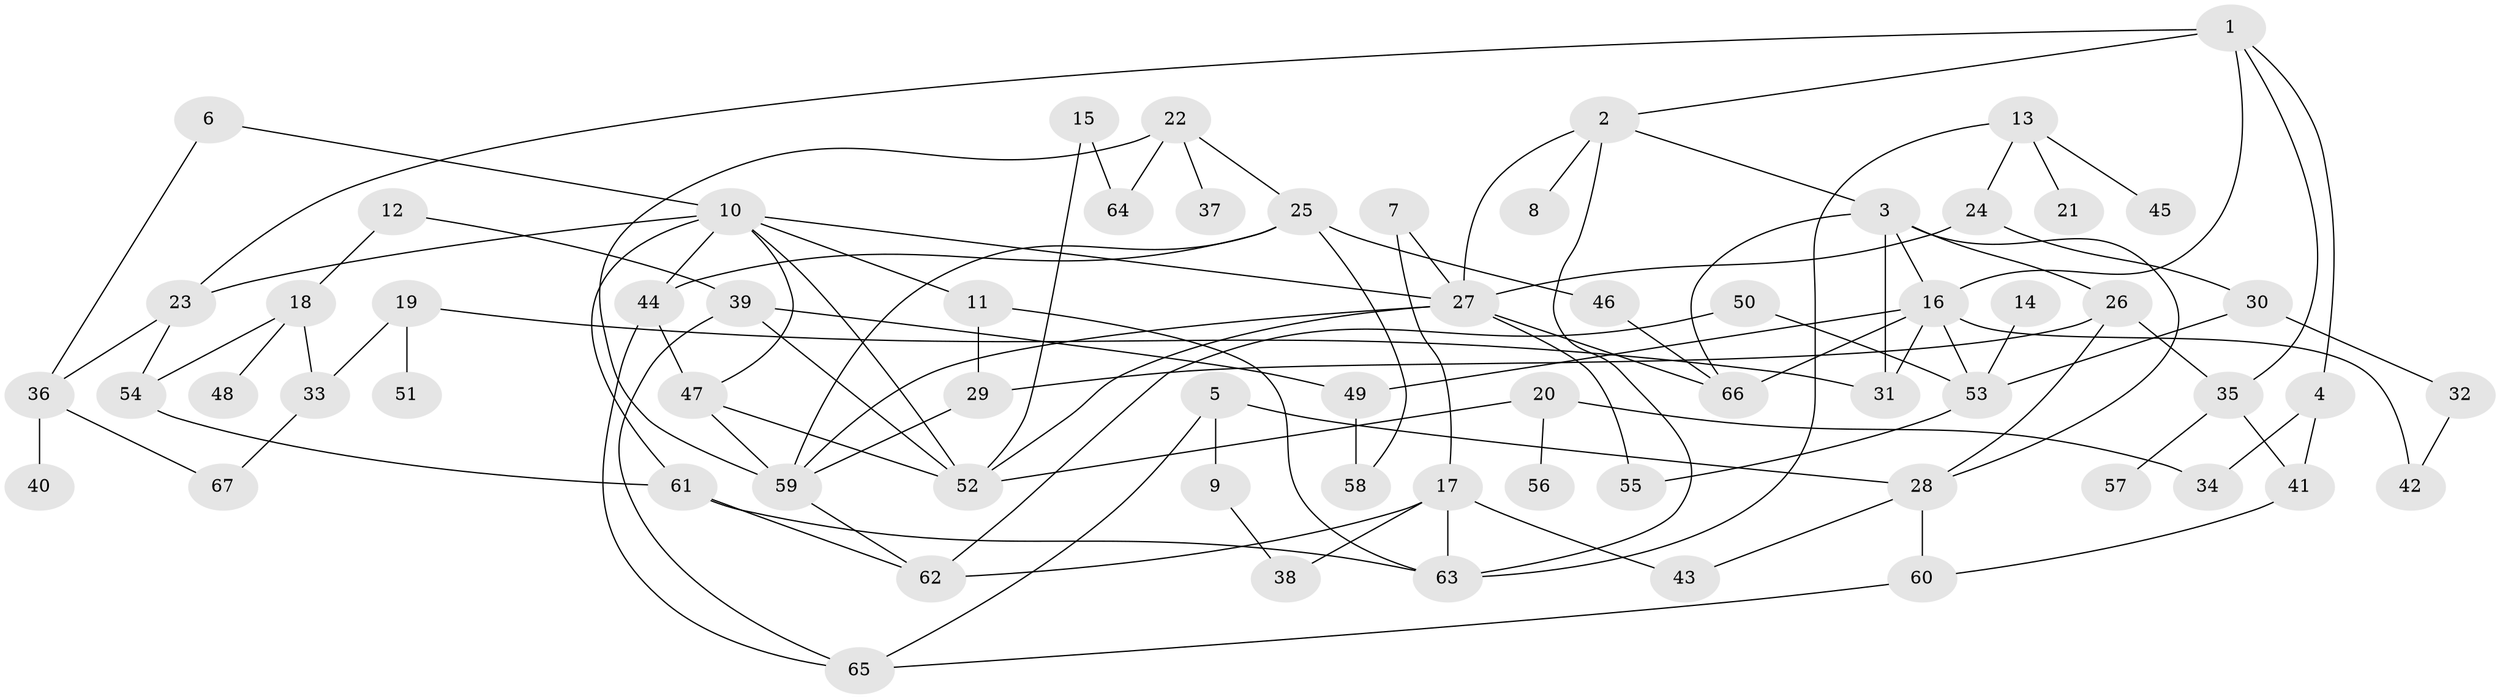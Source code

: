 // original degree distribution, {5: 0.08181818181818182, 3: 0.2, 6: 0.045454545454545456, 4: 0.10909090909090909, 2: 0.33636363636363636, 7: 0.00909090909090909, 9: 0.00909090909090909, 1: 0.20909090909090908}
// Generated by graph-tools (version 1.1) at 2025/36/03/04/25 23:36:00]
// undirected, 67 vertices, 108 edges
graph export_dot {
  node [color=gray90,style=filled];
  1;
  2;
  3;
  4;
  5;
  6;
  7;
  8;
  9;
  10;
  11;
  12;
  13;
  14;
  15;
  16;
  17;
  18;
  19;
  20;
  21;
  22;
  23;
  24;
  25;
  26;
  27;
  28;
  29;
  30;
  31;
  32;
  33;
  34;
  35;
  36;
  37;
  38;
  39;
  40;
  41;
  42;
  43;
  44;
  45;
  46;
  47;
  48;
  49;
  50;
  51;
  52;
  53;
  54;
  55;
  56;
  57;
  58;
  59;
  60;
  61;
  62;
  63;
  64;
  65;
  66;
  67;
  1 -- 2 [weight=1.0];
  1 -- 4 [weight=1.0];
  1 -- 16 [weight=1.0];
  1 -- 23 [weight=1.0];
  1 -- 35 [weight=1.0];
  2 -- 3 [weight=1.0];
  2 -- 8 [weight=1.0];
  2 -- 27 [weight=1.0];
  2 -- 63 [weight=1.0];
  3 -- 16 [weight=1.0];
  3 -- 26 [weight=1.0];
  3 -- 28 [weight=1.0];
  3 -- 31 [weight=1.0];
  3 -- 66 [weight=1.0];
  4 -- 34 [weight=1.0];
  4 -- 41 [weight=1.0];
  5 -- 9 [weight=1.0];
  5 -- 28 [weight=1.0];
  5 -- 65 [weight=1.0];
  6 -- 10 [weight=1.0];
  6 -- 36 [weight=1.0];
  7 -- 17 [weight=1.0];
  7 -- 27 [weight=1.0];
  9 -- 38 [weight=1.0];
  10 -- 11 [weight=1.0];
  10 -- 23 [weight=1.0];
  10 -- 27 [weight=1.0];
  10 -- 44 [weight=1.0];
  10 -- 47 [weight=1.0];
  10 -- 52 [weight=1.0];
  10 -- 61 [weight=1.0];
  11 -- 29 [weight=1.0];
  11 -- 63 [weight=1.0];
  12 -- 18 [weight=1.0];
  12 -- 39 [weight=1.0];
  13 -- 21 [weight=1.0];
  13 -- 24 [weight=1.0];
  13 -- 45 [weight=1.0];
  13 -- 63 [weight=1.0];
  14 -- 53 [weight=1.0];
  15 -- 52 [weight=1.0];
  15 -- 64 [weight=1.0];
  16 -- 31 [weight=1.0];
  16 -- 42 [weight=1.0];
  16 -- 49 [weight=1.0];
  16 -- 53 [weight=1.0];
  16 -- 66 [weight=1.0];
  17 -- 38 [weight=1.0];
  17 -- 43 [weight=1.0];
  17 -- 62 [weight=1.0];
  17 -- 63 [weight=1.0];
  18 -- 33 [weight=1.0];
  18 -- 48 [weight=1.0];
  18 -- 54 [weight=1.0];
  19 -- 31 [weight=1.0];
  19 -- 33 [weight=1.0];
  19 -- 51 [weight=1.0];
  20 -- 34 [weight=1.0];
  20 -- 52 [weight=1.0];
  20 -- 56 [weight=1.0];
  22 -- 25 [weight=1.0];
  22 -- 37 [weight=1.0];
  22 -- 59 [weight=1.0];
  22 -- 64 [weight=1.0];
  23 -- 36 [weight=1.0];
  23 -- 54 [weight=1.0];
  24 -- 27 [weight=1.0];
  24 -- 30 [weight=1.0];
  25 -- 44 [weight=1.0];
  25 -- 46 [weight=1.0];
  25 -- 58 [weight=1.0];
  25 -- 59 [weight=1.0];
  26 -- 28 [weight=1.0];
  26 -- 29 [weight=1.0];
  26 -- 35 [weight=1.0];
  27 -- 52 [weight=1.0];
  27 -- 55 [weight=1.0];
  27 -- 59 [weight=1.0];
  27 -- 66 [weight=1.0];
  28 -- 43 [weight=1.0];
  28 -- 60 [weight=1.0];
  29 -- 59 [weight=1.0];
  30 -- 32 [weight=1.0];
  30 -- 53 [weight=1.0];
  32 -- 42 [weight=1.0];
  33 -- 67 [weight=1.0];
  35 -- 41 [weight=1.0];
  35 -- 57 [weight=1.0];
  36 -- 40 [weight=1.0];
  36 -- 67 [weight=1.0];
  39 -- 49 [weight=1.0];
  39 -- 52 [weight=1.0];
  39 -- 65 [weight=1.0];
  41 -- 60 [weight=1.0];
  44 -- 47 [weight=1.0];
  44 -- 65 [weight=1.0];
  46 -- 66 [weight=1.0];
  47 -- 52 [weight=1.0];
  47 -- 59 [weight=1.0];
  49 -- 58 [weight=1.0];
  50 -- 53 [weight=1.0];
  50 -- 62 [weight=1.0];
  53 -- 55 [weight=1.0];
  54 -- 61 [weight=1.0];
  59 -- 62 [weight=1.0];
  60 -- 65 [weight=1.0];
  61 -- 62 [weight=1.0];
  61 -- 63 [weight=1.0];
}
